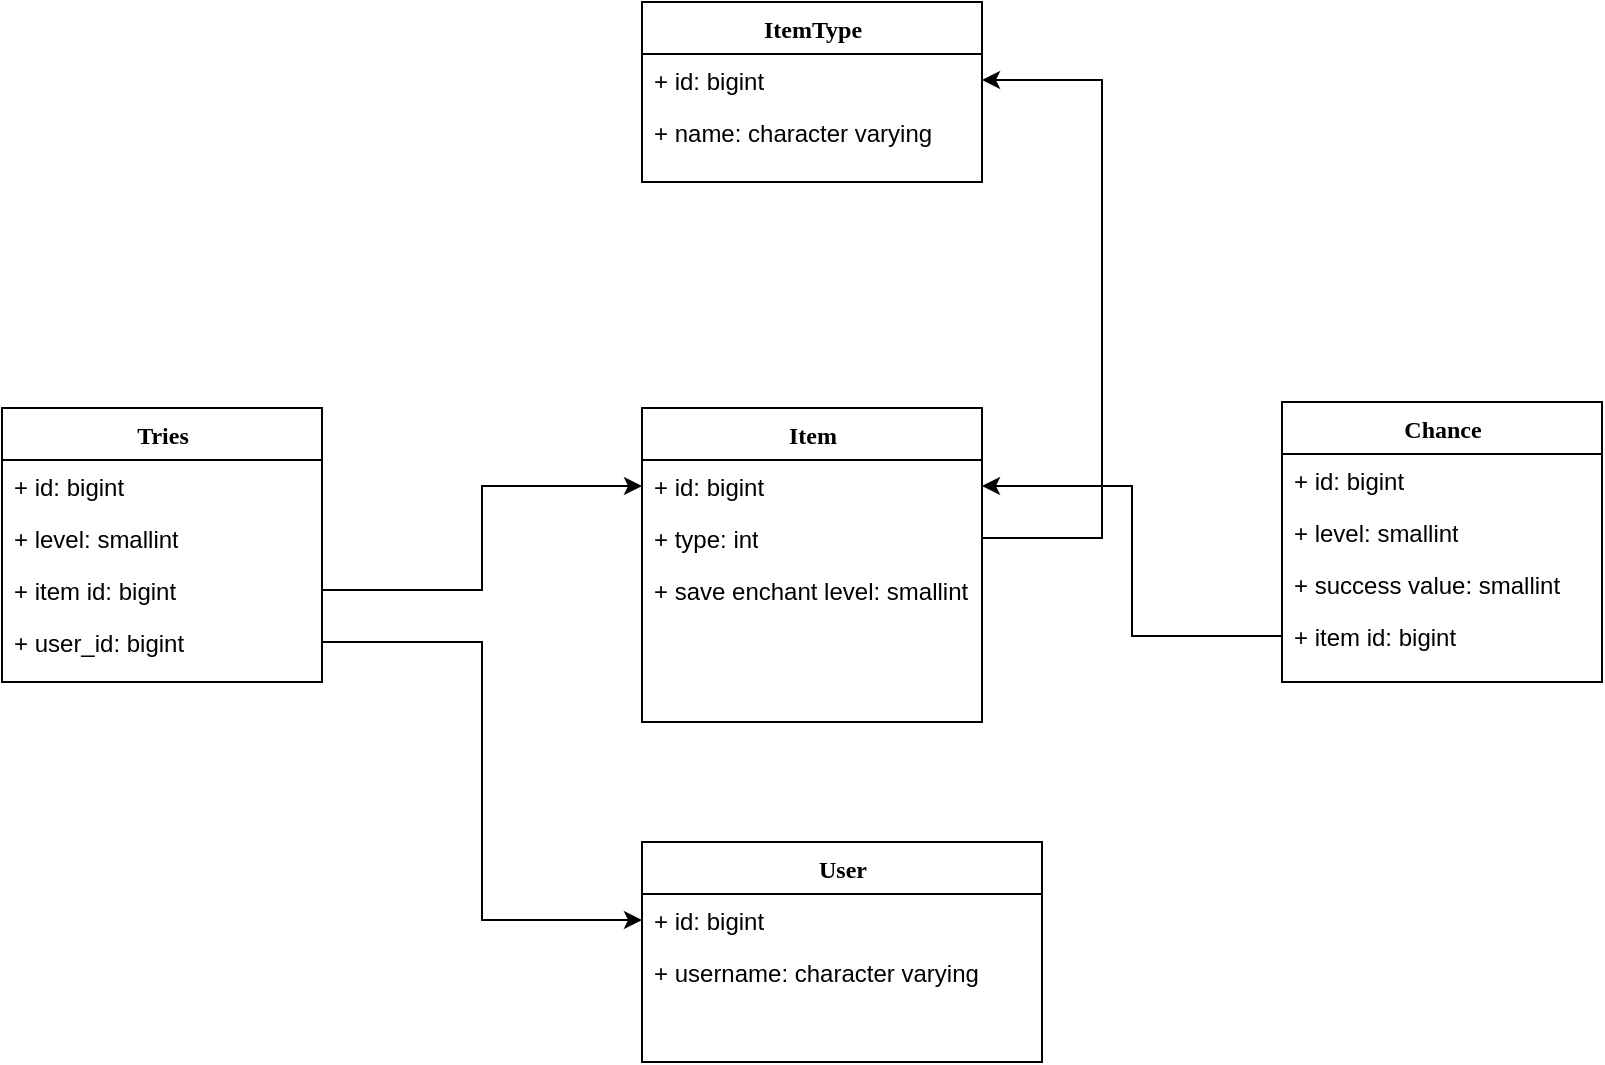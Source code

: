<mxfile version="20.8.3" type="github">
  <diagram name="Page-1" id="9f46799a-70d6-7492-0946-bef42562c5a5">
    <mxGraphModel dx="1434" dy="767" grid="1" gridSize="10" guides="1" tooltips="1" connect="1" arrows="1" fold="1" page="1" pageScale="1" pageWidth="1100" pageHeight="850" background="none" math="0" shadow="0">
      <root>
        <mxCell id="0" />
        <mxCell id="1" parent="0" />
        <mxCell id="78961159f06e98e8-17" value="Item" style="swimlane;html=1;fontStyle=1;align=center;verticalAlign=top;childLayout=stackLayout;horizontal=1;startSize=26;horizontalStack=0;resizeParent=1;resizeLast=0;collapsible=1;marginBottom=0;swimlaneFillColor=#ffffff;rounded=0;shadow=0;comic=0;labelBackgroundColor=none;strokeWidth=1;fillColor=none;fontFamily=Verdana;fontSize=12" parent="1" vertex="1">
          <mxGeometry x="400" y="283" width="170" height="157" as="geometry" />
        </mxCell>
        <mxCell id="78961159f06e98e8-21" value="+ id: bigint" style="text;html=1;strokeColor=none;fillColor=none;align=left;verticalAlign=top;spacingLeft=4;spacingRight=4;whiteSpace=wrap;overflow=hidden;rotatable=0;points=[[0,0.5],[1,0.5]];portConstraint=eastwest;" parent="78961159f06e98e8-17" vertex="1">
          <mxGeometry y="26" width="170" height="26" as="geometry" />
        </mxCell>
        <mxCell id="78961159f06e98e8-23" value="+ type: int" style="text;html=1;strokeColor=none;fillColor=none;align=left;verticalAlign=top;spacingLeft=4;spacingRight=4;whiteSpace=wrap;overflow=hidden;rotatable=0;points=[[0,0.5],[1,0.5]];portConstraint=eastwest;" parent="78961159f06e98e8-17" vertex="1">
          <mxGeometry y="52" width="170" height="26" as="geometry" />
        </mxCell>
        <mxCell id="78961159f06e98e8-25" value="+ save enchant level: smallint" style="text;html=1;strokeColor=none;fillColor=none;align=left;verticalAlign=top;spacingLeft=4;spacingRight=4;whiteSpace=wrap;overflow=hidden;rotatable=0;points=[[0,0.5],[1,0.5]];portConstraint=eastwest;" parent="78961159f06e98e8-17" vertex="1">
          <mxGeometry y="78" width="170" height="26" as="geometry" />
        </mxCell>
        <mxCell id="1O_wdHPdsDDlaooCPG8J-3" value="ItemType" style="swimlane;html=1;fontStyle=1;align=center;verticalAlign=top;childLayout=stackLayout;horizontal=1;startSize=26;horizontalStack=0;resizeParent=1;resizeLast=0;collapsible=1;marginBottom=0;swimlaneFillColor=#ffffff;rounded=0;shadow=0;comic=0;labelBackgroundColor=none;strokeWidth=1;fillColor=none;fontFamily=Verdana;fontSize=12" parent="1" vertex="1">
          <mxGeometry x="400" y="80" width="170" height="90" as="geometry" />
        </mxCell>
        <mxCell id="1O_wdHPdsDDlaooCPG8J-4" value="+ id: bigint" style="text;html=1;strokeColor=none;fillColor=none;align=left;verticalAlign=top;spacingLeft=4;spacingRight=4;whiteSpace=wrap;overflow=hidden;rotatable=0;points=[[0,0.5],[1,0.5]];portConstraint=eastwest;" parent="1O_wdHPdsDDlaooCPG8J-3" vertex="1">
          <mxGeometry y="26" width="170" height="26" as="geometry" />
        </mxCell>
        <mxCell id="1O_wdHPdsDDlaooCPG8J-5" value="+ name: character varying" style="text;html=1;strokeColor=none;fillColor=none;align=left;verticalAlign=top;spacingLeft=4;spacingRight=4;whiteSpace=wrap;overflow=hidden;rotatable=0;points=[[0,0.5],[1,0.5]];portConstraint=eastwest;" parent="1O_wdHPdsDDlaooCPG8J-3" vertex="1">
          <mxGeometry y="52" width="170" height="26" as="geometry" />
        </mxCell>
        <mxCell id="1O_wdHPdsDDlaooCPG8J-14" value="Chance" style="swimlane;html=1;fontStyle=1;align=center;verticalAlign=top;childLayout=stackLayout;horizontal=1;startSize=26;horizontalStack=0;resizeParent=1;resizeLast=0;collapsible=1;marginBottom=0;swimlaneFillColor=#ffffff;rounded=0;shadow=0;comic=0;labelBackgroundColor=none;strokeWidth=1;fillColor=none;fontFamily=Verdana;fontSize=12" parent="1" vertex="1">
          <mxGeometry x="720" y="280" width="160" height="140" as="geometry" />
        </mxCell>
        <mxCell id="1O_wdHPdsDDlaooCPG8J-15" value="+ id: bigint" style="text;html=1;strokeColor=none;fillColor=none;align=left;verticalAlign=top;spacingLeft=4;spacingRight=4;whiteSpace=wrap;overflow=hidden;rotatable=0;points=[[0,0.5],[1,0.5]];portConstraint=eastwest;" parent="1O_wdHPdsDDlaooCPG8J-14" vertex="1">
          <mxGeometry y="26" width="160" height="26" as="geometry" />
        </mxCell>
        <mxCell id="1O_wdHPdsDDlaooCPG8J-16" value="+ level: smallint" style="text;html=1;strokeColor=none;fillColor=none;align=left;verticalAlign=top;spacingLeft=4;spacingRight=4;whiteSpace=wrap;overflow=hidden;rotatable=0;points=[[0,0.5],[1,0.5]];portConstraint=eastwest;" parent="1O_wdHPdsDDlaooCPG8J-14" vertex="1">
          <mxGeometry y="52" width="160" height="26" as="geometry" />
        </mxCell>
        <mxCell id="1O_wdHPdsDDlaooCPG8J-17" value="+ success value: smallint" style="text;html=1;strokeColor=none;fillColor=none;align=left;verticalAlign=top;spacingLeft=4;spacingRight=4;whiteSpace=wrap;overflow=hidden;rotatable=0;points=[[0,0.5],[1,0.5]];portConstraint=eastwest;" parent="1O_wdHPdsDDlaooCPG8J-14" vertex="1">
          <mxGeometry y="78" width="160" height="26" as="geometry" />
        </mxCell>
        <mxCell id="1O_wdHPdsDDlaooCPG8J-18" value="+ item id: bigint" style="text;html=1;strokeColor=none;fillColor=none;align=left;verticalAlign=top;spacingLeft=4;spacingRight=4;whiteSpace=wrap;overflow=hidden;rotatable=0;points=[[0,0.5],[1,0.5]];portConstraint=eastwest;" parent="1O_wdHPdsDDlaooCPG8J-14" vertex="1">
          <mxGeometry y="104" width="160" height="26" as="geometry" />
        </mxCell>
        <mxCell id="1O_wdHPdsDDlaooCPG8J-21" value="Tries" style="swimlane;html=1;fontStyle=1;align=center;verticalAlign=top;childLayout=stackLayout;horizontal=1;startSize=26;horizontalStack=0;resizeParent=1;resizeLast=0;collapsible=1;marginBottom=0;swimlaneFillColor=#ffffff;rounded=0;shadow=0;comic=0;labelBackgroundColor=none;strokeWidth=1;fillColor=none;fontFamily=Verdana;fontSize=12" parent="1" vertex="1">
          <mxGeometry x="80" y="283" width="160" height="137" as="geometry" />
        </mxCell>
        <mxCell id="1O_wdHPdsDDlaooCPG8J-22" value="+ id: bigint" style="text;html=1;strokeColor=none;fillColor=none;align=left;verticalAlign=top;spacingLeft=4;spacingRight=4;whiteSpace=wrap;overflow=hidden;rotatable=0;points=[[0,0.5],[1,0.5]];portConstraint=eastwest;" parent="1O_wdHPdsDDlaooCPG8J-21" vertex="1">
          <mxGeometry y="26" width="160" height="26" as="geometry" />
        </mxCell>
        <mxCell id="1O_wdHPdsDDlaooCPG8J-23" value="+ level: smallint" style="text;html=1;strokeColor=none;fillColor=none;align=left;verticalAlign=top;spacingLeft=4;spacingRight=4;whiteSpace=wrap;overflow=hidden;rotatable=0;points=[[0,0.5],[1,0.5]];portConstraint=eastwest;" parent="1O_wdHPdsDDlaooCPG8J-21" vertex="1">
          <mxGeometry y="52" width="160" height="26" as="geometry" />
        </mxCell>
        <mxCell id="1O_wdHPdsDDlaooCPG8J-25" value="+ item id: bigint" style="text;html=1;strokeColor=none;fillColor=none;align=left;verticalAlign=top;spacingLeft=4;spacingRight=4;whiteSpace=wrap;overflow=hidden;rotatable=0;points=[[0,0.5],[1,0.5]];portConstraint=eastwest;" parent="1O_wdHPdsDDlaooCPG8J-21" vertex="1">
          <mxGeometry y="78" width="160" height="26" as="geometry" />
        </mxCell>
        <mxCell id="1O_wdHPdsDDlaooCPG8J-37" value="+ user_id: bigint" style="text;html=1;strokeColor=none;fillColor=none;align=left;verticalAlign=top;spacingLeft=4;spacingRight=4;whiteSpace=wrap;overflow=hidden;rotatable=0;points=[[0,0.5],[1,0.5]];portConstraint=eastwest;" parent="1O_wdHPdsDDlaooCPG8J-21" vertex="1">
          <mxGeometry y="104" width="160" height="26" as="geometry" />
        </mxCell>
        <mxCell id="1O_wdHPdsDDlaooCPG8J-31" value="User" style="swimlane;html=1;fontStyle=1;align=center;verticalAlign=top;childLayout=stackLayout;horizontal=1;startSize=26;horizontalStack=0;resizeParent=1;resizeLast=0;collapsible=1;marginBottom=0;swimlaneFillColor=#ffffff;rounded=0;shadow=0;comic=0;labelBackgroundColor=none;strokeWidth=1;fillColor=none;fontFamily=Verdana;fontSize=12" parent="1" vertex="1">
          <mxGeometry x="400" y="500" width="200" height="110" as="geometry" />
        </mxCell>
        <mxCell id="1O_wdHPdsDDlaooCPG8J-32" value="+ id: bigint" style="text;html=1;strokeColor=none;fillColor=none;align=left;verticalAlign=top;spacingLeft=4;spacingRight=4;whiteSpace=wrap;overflow=hidden;rotatable=0;points=[[0,0.5],[1,0.5]];portConstraint=eastwest;" parent="1O_wdHPdsDDlaooCPG8J-31" vertex="1">
          <mxGeometry y="26" width="200" height="26" as="geometry" />
        </mxCell>
        <mxCell id="1O_wdHPdsDDlaooCPG8J-33" value="+ username: character varying" style="text;html=1;strokeColor=none;fillColor=none;align=left;verticalAlign=top;spacingLeft=4;spacingRight=4;whiteSpace=wrap;overflow=hidden;rotatable=0;points=[[0,0.5],[1,0.5]];portConstraint=eastwest;" parent="1O_wdHPdsDDlaooCPG8J-31" vertex="1">
          <mxGeometry y="52" width="200" height="26" as="geometry" />
        </mxCell>
        <mxCell id="R7bArv_P4FLLCiXD169X-1" style="edgeStyle=orthogonalEdgeStyle;rounded=0;orthogonalLoop=1;jettySize=auto;html=1;exitX=1;exitY=0.5;exitDx=0;exitDy=0;entryX=0;entryY=0.5;entryDx=0;entryDy=0;" edge="1" parent="1" source="1O_wdHPdsDDlaooCPG8J-37" target="1O_wdHPdsDDlaooCPG8J-32">
          <mxGeometry relative="1" as="geometry" />
        </mxCell>
        <mxCell id="R7bArv_P4FLLCiXD169X-2" style="edgeStyle=orthogonalEdgeStyle;rounded=0;orthogonalLoop=1;jettySize=auto;html=1;exitX=1;exitY=0.5;exitDx=0;exitDy=0;entryX=0;entryY=0.5;entryDx=0;entryDy=0;" edge="1" parent="1" source="1O_wdHPdsDDlaooCPG8J-25" target="78961159f06e98e8-21">
          <mxGeometry relative="1" as="geometry" />
        </mxCell>
        <mxCell id="R7bArv_P4FLLCiXD169X-3" style="edgeStyle=orthogonalEdgeStyle;rounded=0;orthogonalLoop=1;jettySize=auto;html=1;exitX=0;exitY=0.5;exitDx=0;exitDy=0;entryX=1;entryY=0.5;entryDx=0;entryDy=0;" edge="1" parent="1" source="1O_wdHPdsDDlaooCPG8J-18" target="78961159f06e98e8-21">
          <mxGeometry relative="1" as="geometry" />
        </mxCell>
        <mxCell id="R7bArv_P4FLLCiXD169X-5" style="edgeStyle=orthogonalEdgeStyle;rounded=0;orthogonalLoop=1;jettySize=auto;html=1;exitX=1;exitY=0.5;exitDx=0;exitDy=0;entryX=1;entryY=0.5;entryDx=0;entryDy=0;" edge="1" parent="1" source="78961159f06e98e8-23" target="1O_wdHPdsDDlaooCPG8J-4">
          <mxGeometry relative="1" as="geometry">
            <Array as="points">
              <mxPoint x="630" y="348" />
              <mxPoint x="630" y="119" />
            </Array>
          </mxGeometry>
        </mxCell>
      </root>
    </mxGraphModel>
  </diagram>
</mxfile>
